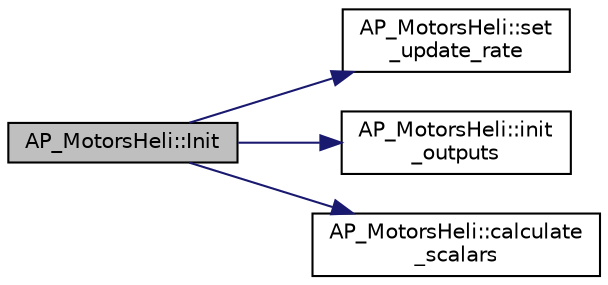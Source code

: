 digraph "AP_MotorsHeli::Init"
{
 // INTERACTIVE_SVG=YES
  edge [fontname="Helvetica",fontsize="10",labelfontname="Helvetica",labelfontsize="10"];
  node [fontname="Helvetica",fontsize="10",shape=record];
  rankdir="LR";
  Node1 [label="AP_MotorsHeli::Init",height=0.2,width=0.4,color="black", fillcolor="grey75", style="filled", fontcolor="black"];
  Node1 -> Node2 [color="midnightblue",fontsize="10",style="solid",fontname="Helvetica"];
  Node2 [label="AP_MotorsHeli::set\l_update_rate",height=0.2,width=0.4,color="black", fillcolor="white", style="filled",URL="$classAP__MotorsHeli.html#a8d0a1070b53cfa6ea9b2cda6fa4f76b7"];
  Node1 -> Node3 [color="midnightblue",fontsize="10",style="solid",fontname="Helvetica"];
  Node3 [label="AP_MotorsHeli::init\l_outputs",height=0.2,width=0.4,color="black", fillcolor="white", style="filled",URL="$classAP__MotorsHeli.html#a661837bc0cce230aa991f7068e3b58d2"];
  Node1 -> Node4 [color="midnightblue",fontsize="10",style="solid",fontname="Helvetica"];
  Node4 [label="AP_MotorsHeli::calculate\l_scalars",height=0.2,width=0.4,color="black", fillcolor="white", style="filled",URL="$classAP__MotorsHeli.html#a3b035659d70ab36f882f7c9871074b0c"];
}
